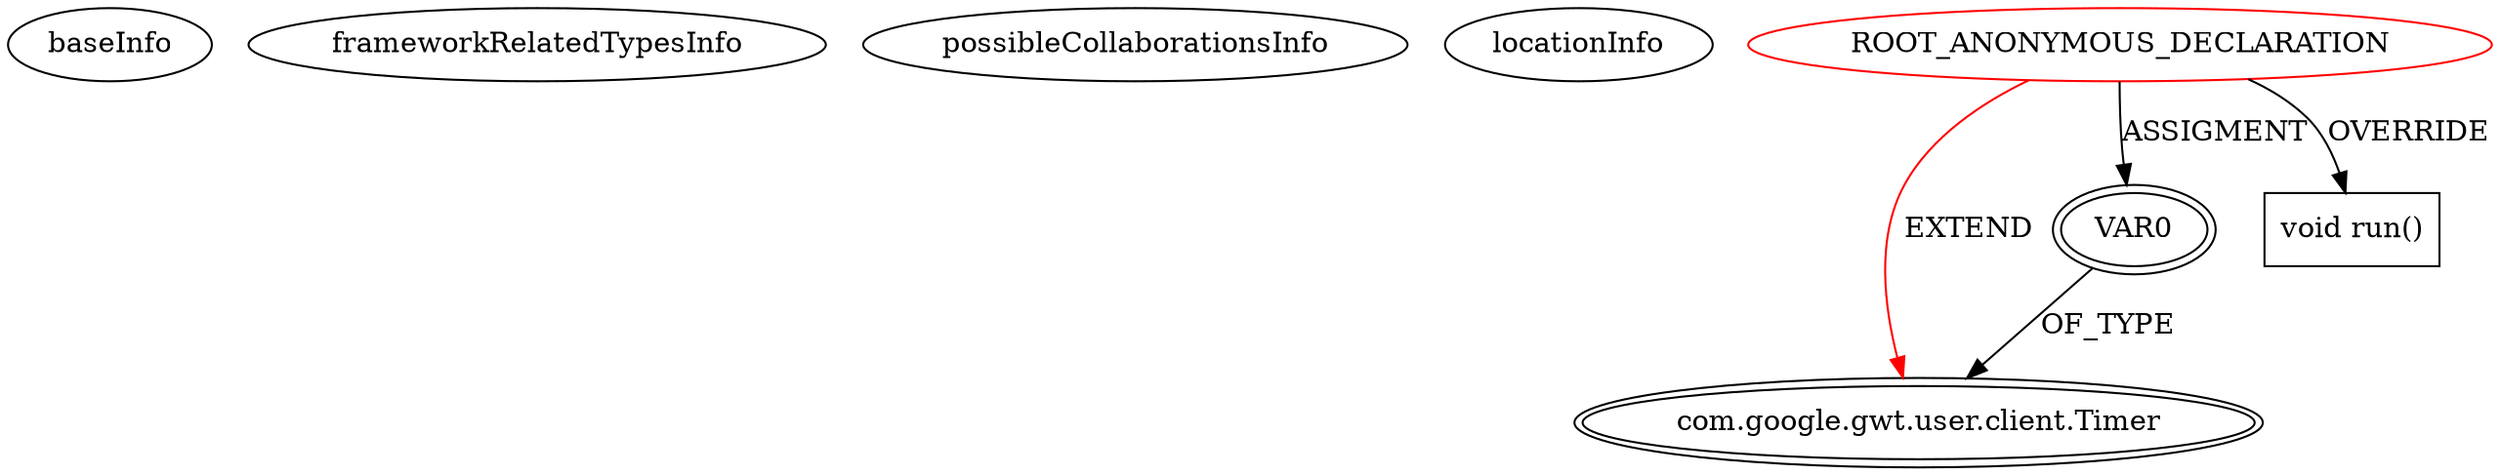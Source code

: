digraph {
baseInfo[graphId=2958,category="extension_graph",isAnonymous=true,possibleRelation=false]
frameworkRelatedTypesInfo[0="com.google.gwt.user.client.Timer"]
possibleCollaborationsInfo[]
locationInfo[projectName="hmiguellima-ugat",filePath="/hmiguellima-ugat/ugat-master/src/org/ucp/gwt/widgets/EventsCalendarTable.java",contextSignature="void EventsCalendarTable_ColumnResizeListener()",graphId="2958"]
0[label="ROOT_ANONYMOUS_DECLARATION",vertexType="ROOT_ANONYMOUS_DECLARATION",isFrameworkType=false,color=red]
1[label="com.google.gwt.user.client.Timer",vertexType="FRAMEWORK_CLASS_TYPE",isFrameworkType=true,peripheries=2]
2[label="VAR0",vertexType="OUTSIDE_VARIABLE_EXPRESION",isFrameworkType=true,peripheries=2]
4[label="void run()",vertexType="OVERRIDING_METHOD_DECLARATION",isFrameworkType=false,shape=box]
0->1[label="EXTEND",color=red]
0->2[label="ASSIGMENT"]
2->1[label="OF_TYPE"]
0->4[label="OVERRIDE"]
}

